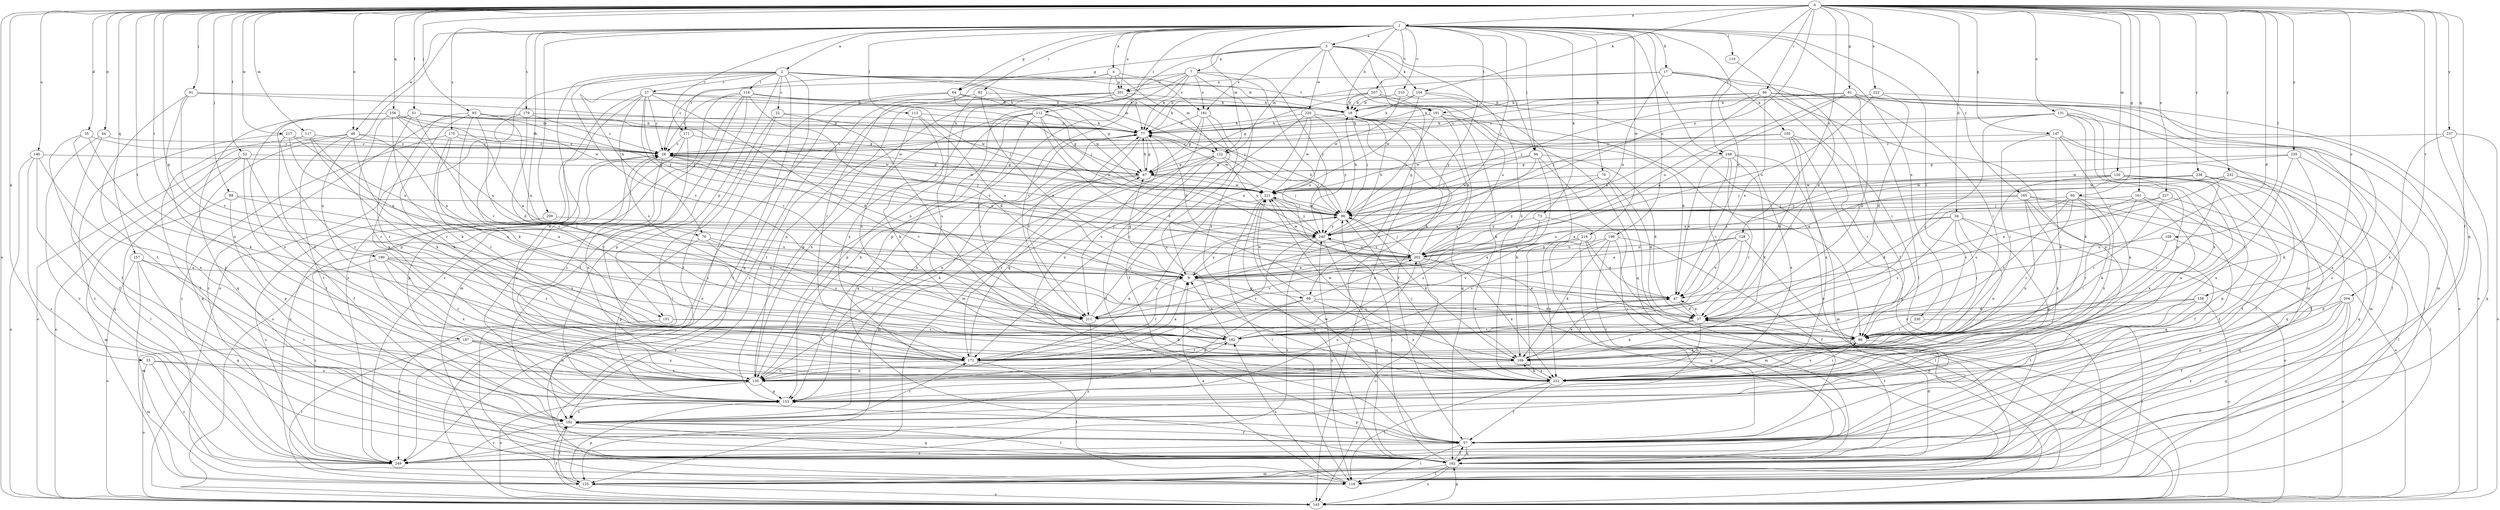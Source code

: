 strict digraph  {
0;
1;
2;
3;
4;
7;
9;
17;
18;
22;
27;
28;
33;
34;
35;
37;
44;
46;
47;
51;
52;
57;
60;
61;
64;
66;
67;
70;
73;
76;
77;
80;
82;
86;
89;
91;
93;
94;
96;
104;
105;
106;
108;
110;
112;
113;
114;
116;
117;
120;
122;
125;
128;
131;
135;
138;
140;
143;
147;
151;
153;
156;
157;
161;
162;
165;
171;
172;
175;
179;
181;
182;
187;
190;
191;
192;
198;
201;
202;
204;
207;
209;
210;
211;
217;
219;
220;
221;
222;
227;
230;
231;
232;
235;
236;
237;
240;
248;
249;
0 -> 1  [label=a];
0 -> 33  [label=d];
0 -> 34  [label=d];
0 -> 35  [label=d];
0 -> 37  [label=d];
0 -> 44  [label=e];
0 -> 46  [label=e];
0 -> 51  [label=f];
0 -> 52  [label=f];
0 -> 57  [label=f];
0 -> 60  [label=g];
0 -> 61  [label=g];
0 -> 80  [label=i];
0 -> 89  [label=j];
0 -> 91  [label=j];
0 -> 93  [label=j];
0 -> 104  [label=k];
0 -> 108  [label=l];
0 -> 117  [label=m];
0 -> 120  [label=m];
0 -> 128  [label=n];
0 -> 131  [label=n];
0 -> 138  [label=o];
0 -> 140  [label=o];
0 -> 143  [label=o];
0 -> 147  [label=p];
0 -> 151  [label=p];
0 -> 156  [label=q];
0 -> 157  [label=q];
0 -> 161  [label=q];
0 -> 162  [label=q];
0 -> 187  [label=t];
0 -> 190  [label=t];
0 -> 204  [label=v];
0 -> 217  [label=w];
0 -> 222  [label=x];
0 -> 227  [label=x];
0 -> 232  [label=y];
0 -> 235  [label=y];
0 -> 236  [label=y];
0 -> 237  [label=y];
0 -> 240  [label=y];
0 -> 248  [label=z];
1 -> 2  [label=a];
1 -> 3  [label=a];
1 -> 4  [label=a];
1 -> 17  [label=b];
1 -> 18  [label=b];
1 -> 46  [label=e];
1 -> 47  [label=e];
1 -> 64  [label=g];
1 -> 70  [label=h];
1 -> 73  [label=h];
1 -> 76  [label=h];
1 -> 82  [label=i];
1 -> 86  [label=i];
1 -> 94  [label=j];
1 -> 110  [label=l];
1 -> 112  [label=l];
1 -> 113  [label=l];
1 -> 122  [label=m];
1 -> 135  [label=n];
1 -> 165  [label=r];
1 -> 171  [label=r];
1 -> 175  [label=s];
1 -> 179  [label=s];
1 -> 191  [label=t];
1 -> 198  [label=u];
1 -> 201  [label=u];
1 -> 207  [label=v];
1 -> 209  [label=v];
1 -> 210  [label=v];
1 -> 219  [label=w];
1 -> 230  [label=x];
1 -> 240  [label=y];
1 -> 248  [label=z];
2 -> 18  [label=b];
2 -> 22  [label=c];
2 -> 27  [label=c];
2 -> 76  [label=h];
2 -> 77  [label=h];
2 -> 114  [label=l];
2 -> 116  [label=l];
2 -> 122  [label=m];
2 -> 135  [label=n];
2 -> 143  [label=o];
2 -> 151  [label=p];
2 -> 162  [label=q];
2 -> 191  [label=t];
2 -> 211  [label=v];
3 -> 7  [label=a];
3 -> 64  [label=g];
3 -> 66  [label=g];
3 -> 94  [label=j];
3 -> 104  [label=k];
3 -> 122  [label=m];
3 -> 135  [label=n];
3 -> 181  [label=s];
3 -> 191  [label=t];
3 -> 220  [label=w];
3 -> 231  [label=x];
4 -> 77  [label=h];
4 -> 122  [label=m];
4 -> 171  [label=r];
4 -> 172  [label=r];
4 -> 181  [label=s];
4 -> 201  [label=u];
7 -> 28  [label=c];
7 -> 47  [label=e];
7 -> 77  [label=h];
7 -> 153  [label=p];
7 -> 181  [label=s];
7 -> 201  [label=u];
7 -> 211  [label=v];
7 -> 231  [label=x];
7 -> 240  [label=y];
9 -> 47  [label=e];
9 -> 66  [label=g];
9 -> 67  [label=g];
9 -> 172  [label=r];
9 -> 240  [label=y];
17 -> 57  [label=f];
17 -> 77  [label=h];
17 -> 105  [label=k];
17 -> 116  [label=l];
17 -> 201  [label=u];
17 -> 202  [label=u];
18 -> 77  [label=h];
18 -> 96  [label=j];
18 -> 143  [label=o];
22 -> 77  [label=h];
22 -> 86  [label=i];
22 -> 116  [label=l];
22 -> 192  [label=t];
27 -> 18  [label=b];
27 -> 28  [label=c];
27 -> 37  [label=d];
27 -> 96  [label=j];
27 -> 153  [label=p];
27 -> 182  [label=s];
27 -> 211  [label=v];
27 -> 240  [label=y];
27 -> 249  [label=z];
28 -> 67  [label=g];
28 -> 96  [label=j];
28 -> 135  [label=n];
28 -> 153  [label=p];
28 -> 202  [label=u];
28 -> 211  [label=v];
28 -> 221  [label=w];
33 -> 135  [label=n];
33 -> 143  [label=o];
33 -> 231  [label=x];
33 -> 249  [label=z];
34 -> 86  [label=i];
34 -> 135  [label=n];
34 -> 143  [label=o];
34 -> 153  [label=p];
34 -> 182  [label=s];
34 -> 202  [label=u];
34 -> 240  [label=y];
35 -> 28  [label=c];
35 -> 106  [label=k];
35 -> 153  [label=p];
35 -> 192  [label=t];
37 -> 47  [label=e];
37 -> 86  [label=i];
37 -> 106  [label=k];
37 -> 135  [label=n];
37 -> 182  [label=s];
44 -> 28  [label=c];
44 -> 57  [label=f];
44 -> 249  [label=z];
46 -> 9  [label=a];
46 -> 28  [label=c];
46 -> 106  [label=k];
46 -> 143  [label=o];
46 -> 162  [label=q];
46 -> 192  [label=t];
47 -> 18  [label=b];
47 -> 37  [label=d];
47 -> 211  [label=v];
51 -> 77  [label=h];
51 -> 96  [label=j];
51 -> 135  [label=n];
51 -> 162  [label=q];
51 -> 172  [label=r];
51 -> 211  [label=v];
51 -> 221  [label=w];
52 -> 57  [label=f];
52 -> 67  [label=g];
52 -> 116  [label=l];
52 -> 143  [label=o];
52 -> 192  [label=t];
57 -> 116  [label=l];
57 -> 153  [label=p];
57 -> 162  [label=q];
57 -> 221  [label=w];
57 -> 249  [label=z];
60 -> 37  [label=d];
60 -> 96  [label=j];
60 -> 106  [label=k];
60 -> 153  [label=p];
60 -> 172  [label=r];
60 -> 182  [label=s];
60 -> 231  [label=x];
61 -> 9  [label=a];
61 -> 18  [label=b];
61 -> 28  [label=c];
61 -> 37  [label=d];
61 -> 86  [label=i];
61 -> 125  [label=m];
61 -> 143  [label=o];
61 -> 202  [label=u];
64 -> 18  [label=b];
64 -> 67  [label=g];
64 -> 143  [label=o];
64 -> 221  [label=w];
64 -> 249  [label=z];
66 -> 37  [label=d];
66 -> 153  [label=p];
66 -> 172  [label=r];
66 -> 202  [label=u];
66 -> 221  [label=w];
66 -> 231  [label=x];
67 -> 77  [label=h];
67 -> 96  [label=j];
67 -> 125  [label=m];
67 -> 172  [label=r];
67 -> 221  [label=w];
70 -> 9  [label=a];
70 -> 37  [label=d];
70 -> 221  [label=w];
70 -> 249  [label=z];
73 -> 57  [label=f];
73 -> 182  [label=s];
73 -> 240  [label=y];
76 -> 86  [label=i];
76 -> 153  [label=p];
76 -> 182  [label=s];
76 -> 202  [label=u];
77 -> 28  [label=c];
77 -> 67  [label=g];
77 -> 211  [label=v];
77 -> 221  [label=w];
77 -> 231  [label=x];
80 -> 9  [label=a];
80 -> 18  [label=b];
80 -> 28  [label=c];
80 -> 47  [label=e];
80 -> 77  [label=h];
80 -> 86  [label=i];
80 -> 96  [label=j];
80 -> 116  [label=l];
80 -> 125  [label=m];
80 -> 153  [label=p];
82 -> 18  [label=b];
82 -> 47  [label=e];
82 -> 182  [label=s];
82 -> 249  [label=z];
86 -> 106  [label=k];
86 -> 192  [label=t];
86 -> 231  [label=x];
89 -> 9  [label=a];
89 -> 96  [label=j];
89 -> 125  [label=m];
89 -> 153  [label=p];
91 -> 18  [label=b];
91 -> 135  [label=n];
91 -> 192  [label=t];
91 -> 211  [label=v];
91 -> 221  [label=w];
93 -> 9  [label=a];
93 -> 67  [label=g];
93 -> 77  [label=h];
93 -> 86  [label=i];
93 -> 106  [label=k];
93 -> 172  [label=r];
93 -> 231  [label=x];
94 -> 37  [label=d];
94 -> 67  [label=g];
94 -> 96  [label=j];
94 -> 106  [label=k];
94 -> 211  [label=v];
94 -> 249  [label=z];
96 -> 18  [label=b];
96 -> 77  [label=h];
96 -> 106  [label=k];
96 -> 221  [label=w];
96 -> 240  [label=y];
104 -> 18  [label=b];
104 -> 77  [label=h];
104 -> 143  [label=o];
104 -> 221  [label=w];
104 -> 240  [label=y];
105 -> 28  [label=c];
105 -> 37  [label=d];
105 -> 86  [label=i];
105 -> 162  [label=q];
105 -> 221  [label=w];
105 -> 231  [label=x];
106 -> 47  [label=e];
106 -> 135  [label=n];
106 -> 221  [label=w];
106 -> 231  [label=x];
108 -> 86  [label=i];
108 -> 162  [label=q];
108 -> 202  [label=u];
110 -> 37  [label=d];
112 -> 37  [label=d];
112 -> 67  [label=g];
112 -> 77  [label=h];
112 -> 86  [label=i];
112 -> 135  [label=n];
112 -> 153  [label=p];
112 -> 162  [label=q];
112 -> 240  [label=y];
113 -> 9  [label=a];
113 -> 77  [label=h];
113 -> 106  [label=k];
113 -> 182  [label=s];
114 -> 18  [label=b];
114 -> 28  [label=c];
114 -> 37  [label=d];
114 -> 57  [label=f];
114 -> 96  [label=j];
114 -> 125  [label=m];
114 -> 153  [label=p];
114 -> 249  [label=z];
116 -> 9  [label=a];
116 -> 182  [label=s];
116 -> 240  [label=y];
117 -> 28  [label=c];
117 -> 57  [label=f];
117 -> 106  [label=k];
117 -> 211  [label=v];
120 -> 9  [label=a];
120 -> 57  [label=f];
120 -> 135  [label=n];
120 -> 162  [label=q];
120 -> 182  [label=s];
120 -> 221  [label=w];
120 -> 231  [label=x];
120 -> 240  [label=y];
122 -> 57  [label=f];
122 -> 67  [label=g];
122 -> 96  [label=j];
122 -> 135  [label=n];
122 -> 211  [label=v];
122 -> 240  [label=y];
125 -> 28  [label=c];
125 -> 143  [label=o];
125 -> 153  [label=p];
125 -> 192  [label=t];
128 -> 9  [label=a];
128 -> 47  [label=e];
128 -> 86  [label=i];
128 -> 182  [label=s];
128 -> 202  [label=u];
131 -> 77  [label=h];
131 -> 96  [label=j];
131 -> 106  [label=k];
131 -> 135  [label=n];
131 -> 143  [label=o];
131 -> 182  [label=s];
131 -> 231  [label=x];
135 -> 28  [label=c];
135 -> 77  [label=h];
135 -> 143  [label=o];
135 -> 153  [label=p];
138 -> 37  [label=d];
138 -> 143  [label=o];
138 -> 182  [label=s];
138 -> 192  [label=t];
138 -> 231  [label=x];
140 -> 67  [label=g];
140 -> 135  [label=n];
140 -> 143  [label=o];
140 -> 162  [label=q];
140 -> 249  [label=z];
143 -> 37  [label=d];
143 -> 162  [label=q];
143 -> 192  [label=t];
147 -> 28  [label=c];
147 -> 86  [label=i];
147 -> 106  [label=k];
147 -> 116  [label=l];
147 -> 125  [label=m];
147 -> 135  [label=n];
151 -> 106  [label=k];
151 -> 182  [label=s];
151 -> 249  [label=z];
153 -> 28  [label=c];
153 -> 77  [label=h];
153 -> 182  [label=s];
153 -> 192  [label=t];
156 -> 9  [label=a];
156 -> 28  [label=c];
156 -> 77  [label=h];
156 -> 106  [label=k];
156 -> 135  [label=n];
156 -> 172  [label=r];
156 -> 221  [label=w];
157 -> 9  [label=a];
157 -> 125  [label=m];
157 -> 143  [label=o];
157 -> 162  [label=q];
157 -> 192  [label=t];
161 -> 9  [label=a];
161 -> 57  [label=f];
161 -> 96  [label=j];
161 -> 172  [label=r];
161 -> 231  [label=x];
162 -> 37  [label=d];
162 -> 57  [label=f];
162 -> 96  [label=j];
162 -> 116  [label=l];
162 -> 125  [label=m];
162 -> 143  [label=o];
162 -> 192  [label=t];
165 -> 57  [label=f];
165 -> 96  [label=j];
165 -> 135  [label=n];
165 -> 143  [label=o];
165 -> 162  [label=q];
165 -> 231  [label=x];
165 -> 240  [label=y];
171 -> 28  [label=c];
171 -> 143  [label=o];
171 -> 172  [label=r];
171 -> 221  [label=w];
172 -> 9  [label=a];
172 -> 67  [label=g];
172 -> 96  [label=j];
172 -> 116  [label=l];
172 -> 135  [label=n];
175 -> 9  [label=a];
175 -> 28  [label=c];
175 -> 172  [label=r];
175 -> 182  [label=s];
175 -> 249  [label=z];
179 -> 28  [label=c];
179 -> 37  [label=d];
179 -> 77  [label=h];
179 -> 182  [label=s];
179 -> 249  [label=z];
181 -> 57  [label=f];
181 -> 67  [label=g];
181 -> 77  [label=h];
181 -> 125  [label=m];
181 -> 231  [label=x];
182 -> 9  [label=a];
182 -> 18  [label=b];
182 -> 172  [label=r];
187 -> 116  [label=l];
187 -> 125  [label=m];
187 -> 135  [label=n];
187 -> 172  [label=r];
187 -> 231  [label=x];
190 -> 9  [label=a];
190 -> 172  [label=r];
190 -> 182  [label=s];
190 -> 211  [label=v];
190 -> 231  [label=x];
190 -> 249  [label=z];
191 -> 77  [label=h];
191 -> 86  [label=i];
191 -> 96  [label=j];
191 -> 106  [label=k];
191 -> 162  [label=q];
192 -> 57  [label=f];
192 -> 77  [label=h];
192 -> 162  [label=q];
192 -> 172  [label=r];
192 -> 202  [label=u];
192 -> 249  [label=z];
198 -> 57  [label=f];
198 -> 106  [label=k];
198 -> 116  [label=l];
198 -> 182  [label=s];
198 -> 192  [label=t];
198 -> 202  [label=u];
201 -> 18  [label=b];
201 -> 96  [label=j];
201 -> 135  [label=n];
201 -> 153  [label=p];
201 -> 192  [label=t];
201 -> 231  [label=x];
202 -> 9  [label=a];
202 -> 18  [label=b];
202 -> 77  [label=h];
202 -> 96  [label=j];
202 -> 143  [label=o];
202 -> 162  [label=q];
202 -> 211  [label=v];
202 -> 221  [label=w];
202 -> 231  [label=x];
202 -> 240  [label=y];
204 -> 37  [label=d];
204 -> 57  [label=f];
204 -> 143  [label=o];
204 -> 153  [label=p];
204 -> 162  [label=q];
204 -> 249  [label=z];
207 -> 18  [label=b];
207 -> 67  [label=g];
207 -> 77  [label=h];
207 -> 162  [label=q];
207 -> 202  [label=u];
209 -> 240  [label=y];
209 -> 249  [label=z];
210 -> 18  [label=b];
210 -> 153  [label=p];
210 -> 221  [label=w];
211 -> 9  [label=a];
211 -> 47  [label=e];
211 -> 96  [label=j];
211 -> 249  [label=z];
217 -> 9  [label=a];
217 -> 28  [label=c];
217 -> 172  [label=r];
217 -> 202  [label=u];
217 -> 249  [label=z];
219 -> 9  [label=a];
219 -> 47  [label=e];
219 -> 125  [label=m];
219 -> 143  [label=o];
219 -> 202  [label=u];
219 -> 211  [label=v];
219 -> 231  [label=x];
220 -> 9  [label=a];
220 -> 57  [label=f];
220 -> 77  [label=h];
220 -> 172  [label=r];
220 -> 221  [label=w];
220 -> 240  [label=y];
221 -> 96  [label=j];
221 -> 116  [label=l];
221 -> 135  [label=n];
221 -> 162  [label=q];
221 -> 240  [label=y];
222 -> 18  [label=b];
222 -> 37  [label=d];
222 -> 202  [label=u];
222 -> 249  [label=z];
227 -> 86  [label=i];
227 -> 96  [label=j];
227 -> 116  [label=l];
227 -> 211  [label=v];
230 -> 86  [label=i];
230 -> 116  [label=l];
231 -> 57  [label=f];
231 -> 86  [label=i];
231 -> 96  [label=j];
231 -> 106  [label=k];
231 -> 116  [label=l];
232 -> 9  [label=a];
232 -> 47  [label=e];
232 -> 57  [label=f];
232 -> 116  [label=l];
232 -> 221  [label=w];
235 -> 67  [label=g];
235 -> 86  [label=i];
235 -> 106  [label=k];
235 -> 221  [label=w];
235 -> 231  [label=x];
236 -> 57  [label=f];
236 -> 96  [label=j];
236 -> 162  [label=q];
236 -> 172  [label=r];
236 -> 221  [label=w];
237 -> 28  [label=c];
237 -> 143  [label=o];
237 -> 162  [label=q];
237 -> 231  [label=x];
240 -> 18  [label=b];
240 -> 28  [label=c];
240 -> 162  [label=q];
240 -> 172  [label=r];
240 -> 202  [label=u];
240 -> 249  [label=z];
248 -> 47  [label=e];
248 -> 67  [label=g];
248 -> 106  [label=k];
248 -> 125  [label=m];
248 -> 172  [label=r];
248 -> 211  [label=v];
248 -> 231  [label=x];
}
